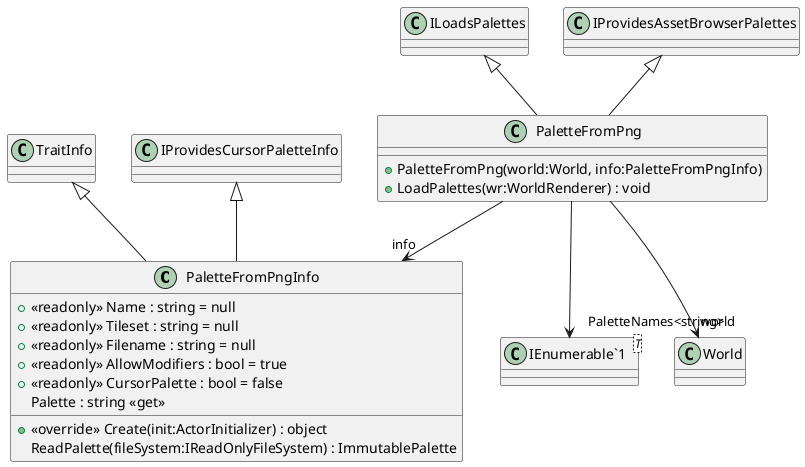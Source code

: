 @startuml
class PaletteFromPngInfo {
    + <<readonly>> Name : string = null
    + <<readonly>> Tileset : string = null
    + <<readonly>> Filename : string = null
    + <<readonly>> AllowModifiers : bool = true
    + <<readonly>> CursorPalette : bool = false
    + <<override>> Create(init:ActorInitializer) : object
    Palette : string <<get>>
    ReadPalette(fileSystem:IReadOnlyFileSystem) : ImmutablePalette
}
class PaletteFromPng {
    + PaletteFromPng(world:World, info:PaletteFromPngInfo)
    + LoadPalettes(wr:WorldRenderer) : void
}
class "IEnumerable`1"<T> {
}
TraitInfo <|-- PaletteFromPngInfo
IProvidesCursorPaletteInfo <|-- PaletteFromPngInfo
ILoadsPalettes <|-- PaletteFromPng
IProvidesAssetBrowserPalettes <|-- PaletteFromPng
PaletteFromPng --> "world" World
PaletteFromPng --> "info" PaletteFromPngInfo
PaletteFromPng --> "PaletteNames<string>" "IEnumerable`1"
@enduml
